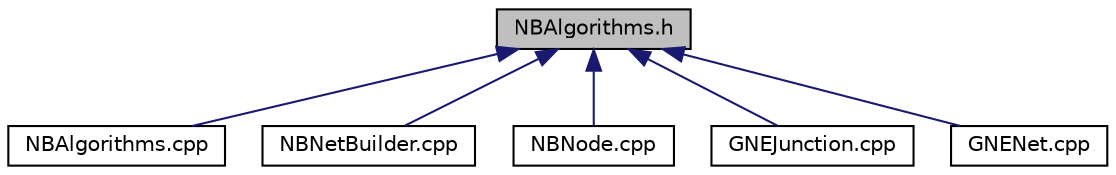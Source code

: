 digraph "NBAlgorithms.h"
{
  edge [fontname="Helvetica",fontsize="10",labelfontname="Helvetica",labelfontsize="10"];
  node [fontname="Helvetica",fontsize="10",shape=record];
  Node43 [label="NBAlgorithms.h",height=0.2,width=0.4,color="black", fillcolor="grey75", style="filled", fontcolor="black"];
  Node43 -> Node44 [dir="back",color="midnightblue",fontsize="10",style="solid",fontname="Helvetica"];
  Node44 [label="NBAlgorithms.cpp",height=0.2,width=0.4,color="black", fillcolor="white", style="filled",URL="$d2/d92/_n_b_algorithms_8cpp.html"];
  Node43 -> Node45 [dir="back",color="midnightblue",fontsize="10",style="solid",fontname="Helvetica"];
  Node45 [label="NBNetBuilder.cpp",height=0.2,width=0.4,color="black", fillcolor="white", style="filled",URL="$dc/db8/_n_b_net_builder_8cpp.html"];
  Node43 -> Node46 [dir="back",color="midnightblue",fontsize="10",style="solid",fontname="Helvetica"];
  Node46 [label="NBNode.cpp",height=0.2,width=0.4,color="black", fillcolor="white", style="filled",URL="$d4/d41/_n_b_node_8cpp.html"];
  Node43 -> Node47 [dir="back",color="midnightblue",fontsize="10",style="solid",fontname="Helvetica"];
  Node47 [label="GNEJunction.cpp",height=0.2,width=0.4,color="black", fillcolor="white", style="filled",URL="$df/dcd/_g_n_e_junction_8cpp.html"];
  Node43 -> Node48 [dir="back",color="midnightblue",fontsize="10",style="solid",fontname="Helvetica"];
  Node48 [label="GNENet.cpp",height=0.2,width=0.4,color="black", fillcolor="white", style="filled",URL="$d1/db1/_g_n_e_net_8cpp.html"];
}
